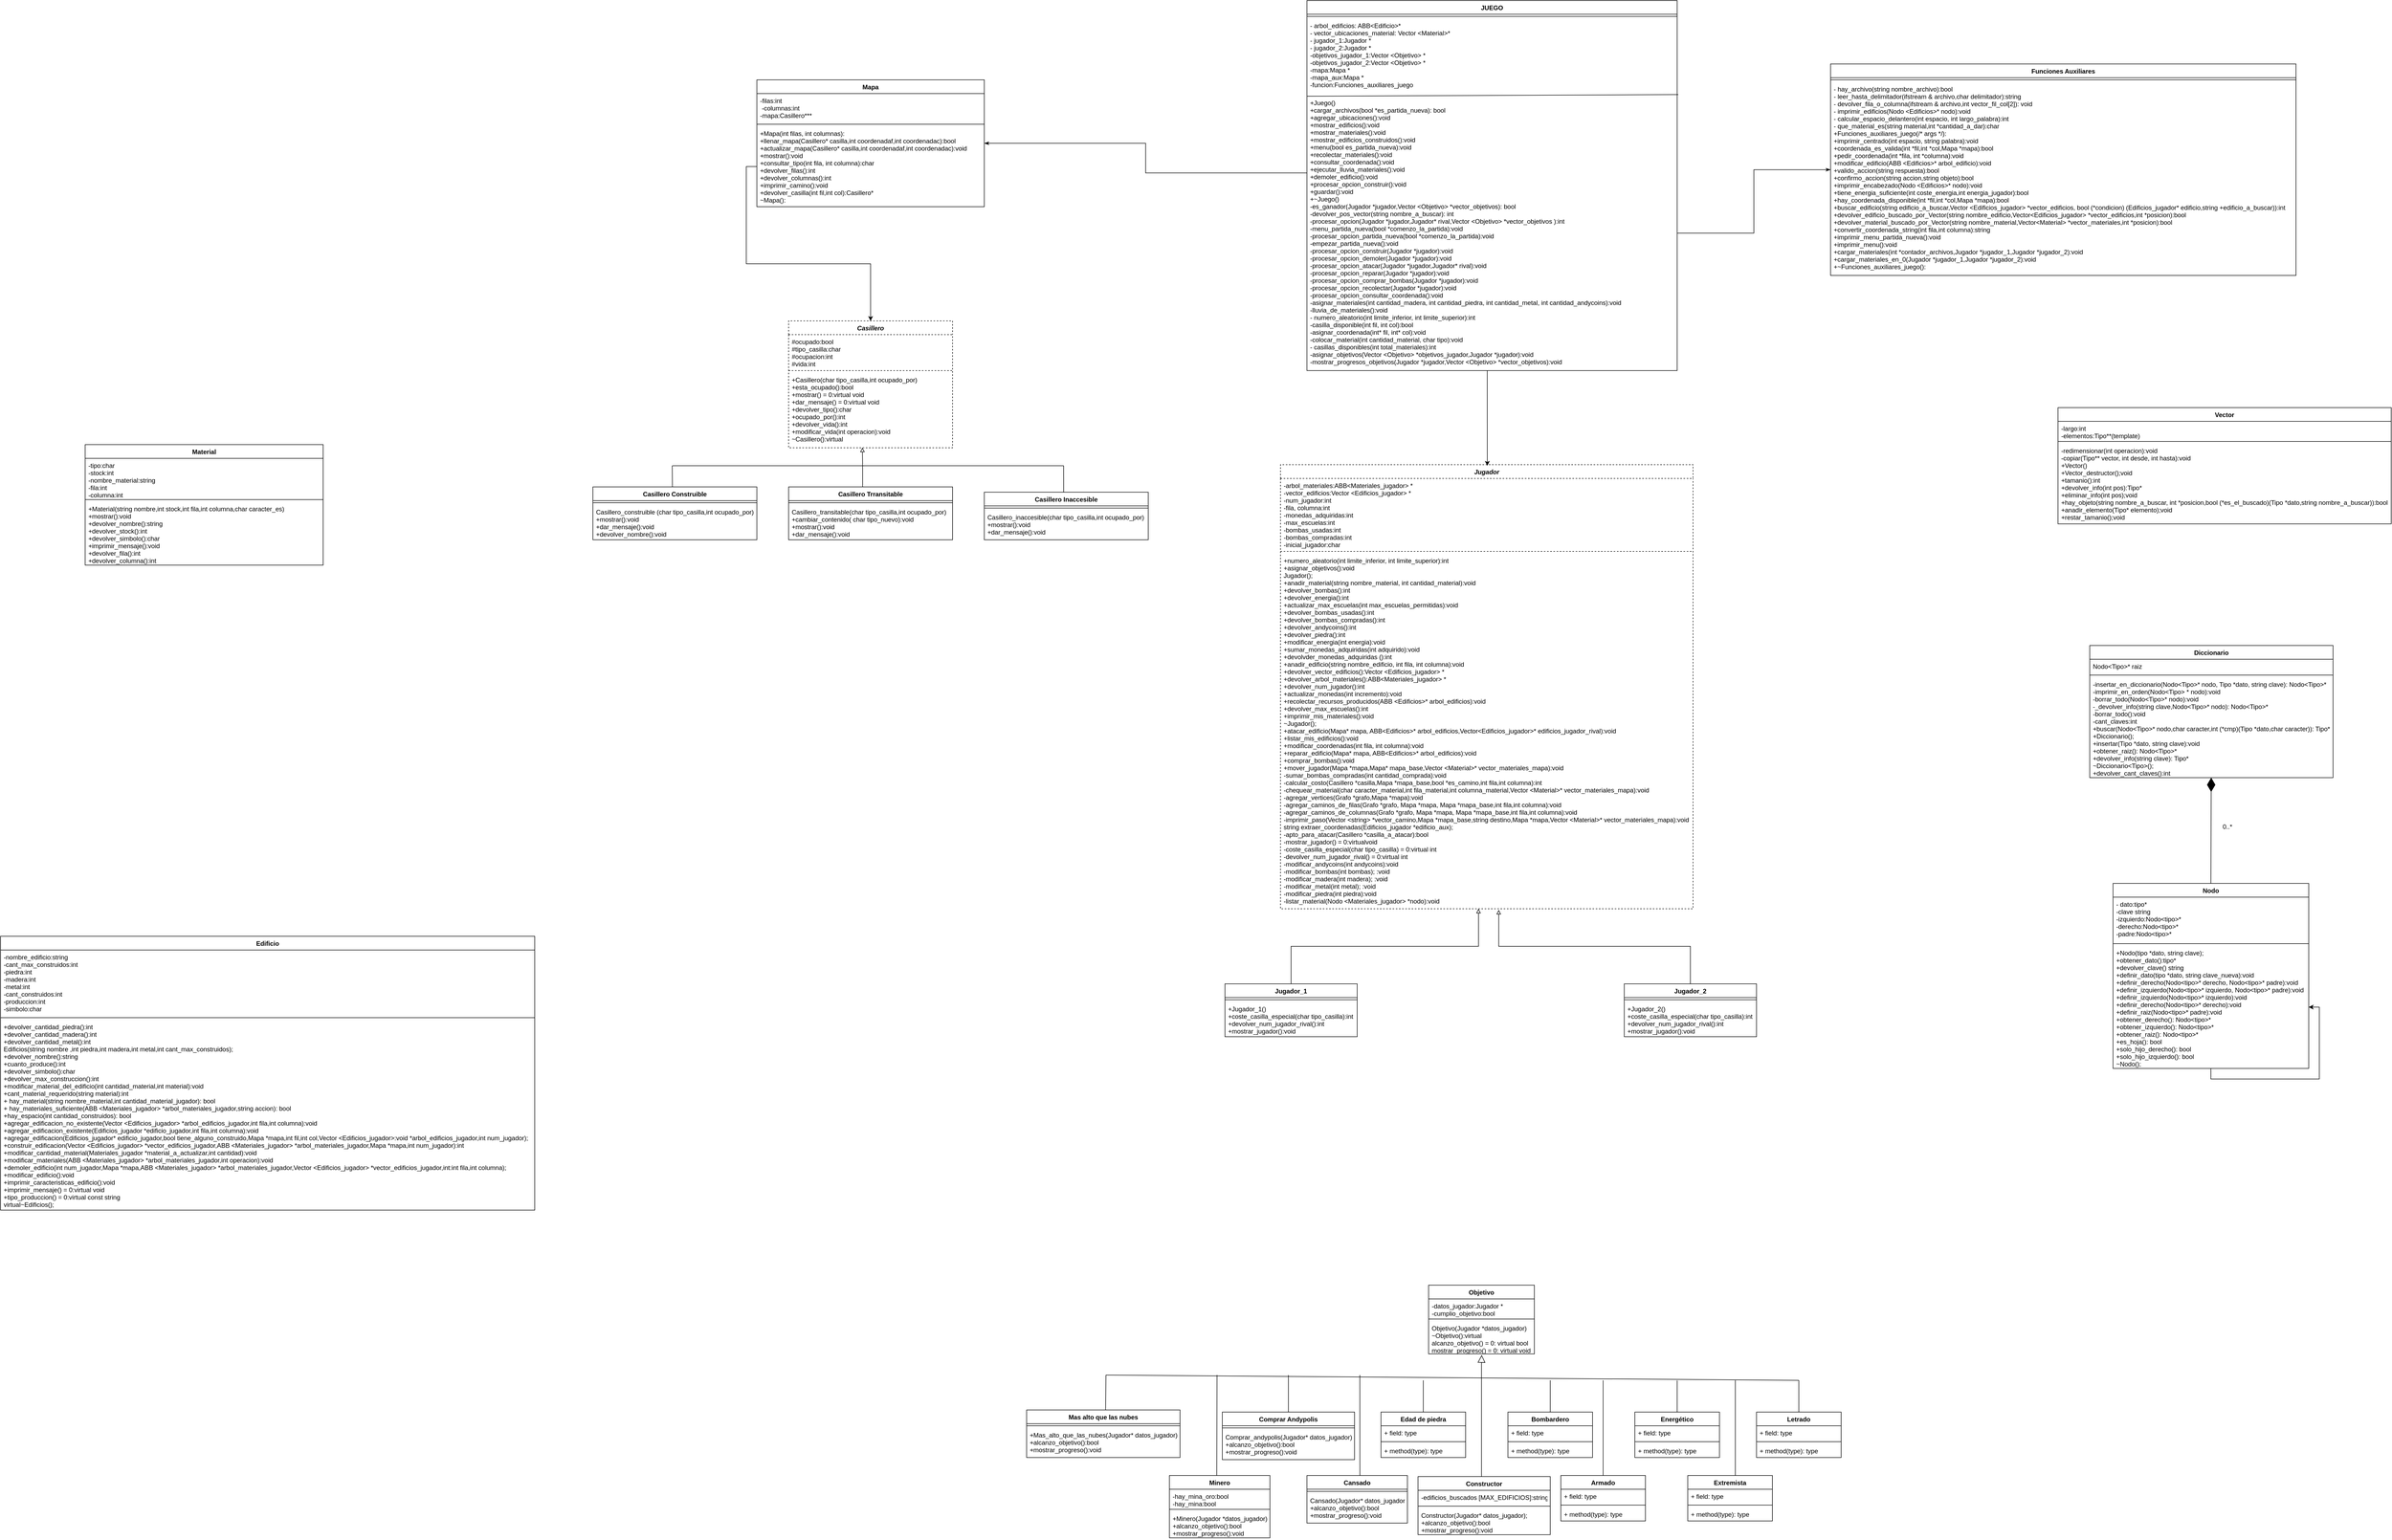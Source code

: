 <mxfile version="15.9.6" type="github">
  <diagram id="gNfOMcQ6Xfm5AFeHPi0f" name="Page-1">
    <mxGraphModel dx="4019" dy="2676" grid="1" gridSize="10" guides="1" tooltips="1" connect="1" arrows="1" fold="1" page="1" pageScale="1" pageWidth="1169" pageHeight="827" math="0" shadow="0">
      <root>
        <mxCell id="0" />
        <mxCell id="1" parent="0" />
        <mxCell id="B9S7GfdaR4YtxmO8wC_m-5" value="Jugador" style="swimlane;fontStyle=3;align=center;verticalAlign=top;childLayout=stackLayout;horizontal=1;startSize=26;horizontalStack=0;resizeParent=1;resizeParentMax=0;resizeLast=0;collapsible=1;marginBottom=0;rounded=0;dashed=1;" parent="1" vertex="1">
          <mxGeometry x="-990" y="-1502" width="780" height="840" as="geometry" />
        </mxCell>
        <mxCell id="B9S7GfdaR4YtxmO8wC_m-6" value="-arbol_materiales:ABB&lt;Materiales_jugador&gt; *&#xa;  -vector_edificios:Vector &lt;Edificios_jugador&gt; *&#xa;  -num_jugador:int &#xa;  -fila, columna:int &#xa;  -monedas_adquiridas:int &#xa;  -max_escuelas:int &#xa;  -bombas_usadas:int &#xa;  -bombas_compradas:int &#xa;  -inicial_jugador:char" style="text;strokeColor=none;fillColor=none;align=left;verticalAlign=top;spacingLeft=4;spacingRight=4;overflow=hidden;rotatable=0;points=[[0,0.5],[1,0.5]];portConstraint=eastwest;rounded=0;dashed=1;" parent="B9S7GfdaR4YtxmO8wC_m-5" vertex="1">
          <mxGeometry y="26" width="780" height="134" as="geometry" />
        </mxCell>
        <mxCell id="B9S7GfdaR4YtxmO8wC_m-7" value="" style="line;strokeWidth=1;fillColor=none;align=left;verticalAlign=middle;spacingTop=-1;spacingLeft=3;spacingRight=3;rotatable=0;labelPosition=right;points=[];portConstraint=eastwest;rounded=0;dashed=1;" parent="B9S7GfdaR4YtxmO8wC_m-5" vertex="1">
          <mxGeometry y="160" width="780" height="8" as="geometry" />
        </mxCell>
        <mxCell id="B9S7GfdaR4YtxmO8wC_m-8" value="+numero_aleatorio(int limite_inferior, int limite_superior):int&#xa;+asignar_objetivos():void&#xa;Jugador();&#xa;+anadir_material(string nombre_material, int cantidad_material):void&#xa;+devolver_bombas():int&#xa;+devolver_energia():int&#xa;+actualizar_max_escuelas(int max_escuelas_permitidas):void&#xa;+devolver_bombas_usadas():int&#xa;+devolver_bombas_compradas():int&#xa;+devolver_andycoins():int&#xa;+devolver_piedra():int&#xa;+modificar_energia(int energia):void&#xa;+sumar_monedas_adquiridas(int adquirido):void&#xa;+devolvder_monedas_adquiridas ():int&#xa;+anadir_edificio(string nombre_edificio, int fila, int columna):void&#xa;+devolver_vector_edificios():Vector &lt;Edificios_jugador&gt; *&#xa;+devolver_arbol_materiales():ABB&lt;Materiales_jugador&gt; *&#xa;+devolver_num_jugador():int&#xa;+actualizar_monedas(int incremento):void&#xa;+recolectar_recursos_producidos(ABB &lt;Edificios&gt;* arbol_edificios):void&#xa;+devolver_max_escuelas():int&#xa;+imprimir_mis_materiales():void&#xa;~Jugador();&#xa;+atacar_edificio(Mapa* mapa, ABB&lt;Edificios&gt;* arbol_edificios,Vector&lt;Edificios_jugador&gt;* edificios_jugador_rival):void&#xa;+listar_mis_edificios():void&#xa;+modificar_coordenadas(int fila, int columna):void&#xa;+reparar_edificio(Mapa* mapa, ABB&lt;Edificios&gt;* arbol_edificios):void&#xa;+comprar_bombas():void&#xa;+mover_jugador(Mapa *mapa,Mapa* mapa_base,Vector &lt;Material&gt;* vector_materiales_mapa):void&#xa;-sumar_bombas_compradas(int cantidad_comprada):void&#xa;-calcular_costo(Casillero *casilla,Mapa *mapa_base,bool *es_camino,int fila,int columna):int&#xa;-chequear_material(char caracter_material,int fila_material,int columna_material,Vector &lt;Material&gt;* vector_materiales_mapa):void&#xa;-agregar_vertices(Grafo *grafo,Mapa *mapa):void&#xa;-agregar_caminos_de_filas(Grafo *grafo, Mapa *mapa, Mapa *mapa_base,int fila,int columna):void&#xa;-agregar_caminos_de_columnas(Grafo *grafo, Mapa *mapa, Mapa *mapa_base,int fila,int columna):void&#xa;-imprimir_paso(Vector &lt;string&gt; *vector_camino,Mapa *mapa_base,string destino,Mapa *mapa,Vector &lt;Material&gt;* vector_materiales_mapa):void&#xa;string extraer_coordenadas(Edificios_jugador *edificio_aux);  &#xa;-apto_para_atacar(Casillero *casilla_a_atacar):bool  &#xa;-mostrar_jugador() = 0:virtualvoid &#xa;-coste_casilla_especial(char tipo_casilla) = 0:virtual int&#xa;-devolver_num_jugador_rival() = 0:virtual int&#xa;-modificar_andycoins(int andycoins):void&#xa;-modificar_bombas(int bombas); :void&#xa;-modificar_madera(int madera); :void&#xa;-modificar_metal(int metal); :void&#xa;-modificar_piedra(int piedra):void&#xa;-listar_material(Nodo &lt;Materiales_jugador&gt; *nodo):void&#xa;&#xa;" style="text;strokeColor=none;fillColor=none;align=left;verticalAlign=top;spacingLeft=4;spacingRight=4;overflow=hidden;rotatable=0;points=[[0,0.5],[1,0.5]];portConstraint=eastwest;rounded=0;dashed=1;" parent="B9S7GfdaR4YtxmO8wC_m-5" vertex="1">
          <mxGeometry y="168" width="780" height="672" as="geometry" />
        </mxCell>
        <mxCell id="B9S7GfdaR4YtxmO8wC_m-18" value="JUEGO" style="swimlane;fontStyle=1;align=center;verticalAlign=top;childLayout=stackLayout;horizontal=1;startSize=26;horizontalStack=0;resizeParent=1;resizeParentMax=0;resizeLast=0;collapsible=1;marginBottom=0;rounded=0;" parent="1" vertex="1">
          <mxGeometry x="-940" y="-2380" width="700" height="700" as="geometry" />
        </mxCell>
        <mxCell id="B9S7GfdaR4YtxmO8wC_m-20" value="" style="line;strokeWidth=1;fillColor=none;align=left;verticalAlign=middle;spacingTop=-1;spacingLeft=3;spacingRight=3;rotatable=0;labelPosition=right;points=[];portConstraint=eastwest;rounded=0;" parent="B9S7GfdaR4YtxmO8wC_m-18" vertex="1">
          <mxGeometry y="26" width="700" height="8" as="geometry" />
        </mxCell>
        <mxCell id="B9S7GfdaR4YtxmO8wC_m-19" value="- arbol_edificios: ABB&lt;Edificio&gt;* &#xa;- vector_ubicaciones_material: Vector &lt;Material&gt;*&#xa;- jugador_1:Jugador *&#xa;- jugador_2:Jugador *&#xa;-objetivos_jugador_1:Vector &lt;Objetivo&gt; *&#xa;    -objetivos_jugador_2:Vector &lt;Objetivo&gt; *&#xa;    -mapa:Mapa *&#xa;    -mapa_aux:Mapa *&#xa;-funcion:Funciones_auxiliares_juego &#xa;" style="text;strokeColor=none;fillColor=none;align=left;verticalAlign=top;spacingLeft=4;spacingRight=4;overflow=hidden;rotatable=0;points=[[0,0.5],[1,0.5]];portConstraint=eastwest;rounded=0;" parent="B9S7GfdaR4YtxmO8wC_m-18" vertex="1">
          <mxGeometry y="34" width="700" height="146" as="geometry" />
        </mxCell>
        <mxCell id="B9S7GfdaR4YtxmO8wC_m-21" value="+Juego()&#xa;+cargar_archivos(bool *es_partida_nueva): bool&#xa;+agregar_ubicaciones():void&#xa;+mostrar_edificios():void&#xa;+mostrar_materiales():void&#xa;+mostrar_edificios_construidos():void&#xa;+menu(bool es_partida_nueva):void&#xa;+recolectar_materiales():void&#xa;+consultar_coordenada():void&#xa;+ejecutar_lluvia_materiales():void&#xa;+demoler_edificio():void&#xa;+procesar_opcion_construir():void&#xa;+guardar():void&#xa;+~Juego()&#xa;-es_ganador(Jugador *jugador,Vector &lt;Objetivo&gt; *vector_objetivos): bool &#xa;-devolver_pos_vector(string nombre_a_buscar): int &#xa;-procesar_opcion(Jugador *jugador,Jugador* rival,Vector &lt;Objetivo&gt; *vector_objetivos ):int &#xa;-menu_partida_nueva(bool *comenzo_la_partida):void&#xa;-procesar_opcion_partida_nueva(bool *comenzo_la_partida):void&#xa;  -empezar_partida_nueva():void&#xa;  -procesar_opcion_construir(Jugador *jugador):void&#xa;  -procesar_opcion_demoler(Jugador *jugador):void&#xa;  -procesar_opcion_atacar(Jugador *jugador,Jugador* rival):void&#xa;  -procesar_opcion_reparar(Jugador *jugador):void&#xa;  -procesar_opcion_comprar_bombas(Jugador *jugador):void&#xa;  -procesar_opcion_recolectar(Jugador *jugador):void&#xa;  -procesar_opcion_consultar_coordenada():void&#xa;  -asignar_materiales(int cantidad_madera, int cantidad_piedra, int cantidad_metal, int cantidad_andycoins):void&#xa;  -lluvia_de_materiales():void&#xa;- numero_aleatorio(int limite_inferior, int limite_superior):int&#xa;-casilla_disponible(int fil, int col):bool&#xa;  -asignar_coordenada(int* fil, int* col):void&#xa;  -colocar_material(int cantidad_material, char tipo):void&#xa;- casillas_disponibles(int total_materiales):int&#xa;  -asignar_objetivos(Vector &lt;Objetivo&gt; *objetivos_jugador,Jugador *jugador):void&#xa;  -mostrar_progresos_objetivos(Jugador *jugador,Vector &lt;Objetivo&gt; *vector_objetivos):void" style="text;strokeColor=none;fillColor=none;align=left;verticalAlign=top;spacingLeft=4;spacingRight=4;overflow=hidden;rotatable=0;points=[[0,0.5],[1,0.5]];portConstraint=eastwest;rounded=0;" parent="B9S7GfdaR4YtxmO8wC_m-18" vertex="1">
          <mxGeometry y="180" width="700" height="520" as="geometry" />
        </mxCell>
        <mxCell id="E-rghlNcItKewctkxyXF-2" value="" style="endArrow=none;html=1;rounded=0;entryX=1.003;entryY=-0.004;entryDx=0;entryDy=0;entryPerimeter=0;" parent="B9S7GfdaR4YtxmO8wC_m-18" target="B9S7GfdaR4YtxmO8wC_m-21" edge="1">
          <mxGeometry width="50" height="50" relative="1" as="geometry">
            <mxPoint y="181" as="sourcePoint" />
            <mxPoint x="350" y="181" as="targetPoint" />
          </mxGeometry>
        </mxCell>
        <mxCell id="B9S7GfdaR4YtxmO8wC_m-24" style="edgeStyle=none;rounded=0;orthogonalLoop=1;jettySize=auto;html=1;endArrow=classic;endFill=1;exitX=0.487;exitY=1.001;exitDx=0;exitDy=0;exitPerimeter=0;" parent="1" source="B9S7GfdaR4YtxmO8wC_m-21" edge="1">
          <mxGeometry relative="1" as="geometry">
            <mxPoint x="-599" y="-1500" as="targetPoint" />
          </mxGeometry>
        </mxCell>
        <mxCell id="B9S7GfdaR4YtxmO8wC_m-25" value="Casillero" style="swimlane;fontStyle=3;align=center;verticalAlign=top;childLayout=stackLayout;horizontal=1;startSize=26;horizontalStack=0;resizeParent=1;resizeParentMax=0;resizeLast=0;collapsible=1;marginBottom=0;rounded=0;dashed=1;" parent="1" vertex="1">
          <mxGeometry x="-1920" y="-1774" width="310" height="240" as="geometry" />
        </mxCell>
        <mxCell id="B9S7GfdaR4YtxmO8wC_m-26" value="#ocupado:bool &#xa;    #tipo_casilla:char&#xa;    #ocupacion:int&#xa;    #vida:int" style="text;strokeColor=none;fillColor=none;align=left;verticalAlign=top;spacingLeft=4;spacingRight=4;overflow=hidden;rotatable=0;points=[[0,0.5],[1,0.5]];portConstraint=eastwest;rounded=0;" parent="B9S7GfdaR4YtxmO8wC_m-25" vertex="1">
          <mxGeometry y="26" width="310" height="64" as="geometry" />
        </mxCell>
        <mxCell id="B9S7GfdaR4YtxmO8wC_m-27" value="" style="line;strokeWidth=1;fillColor=none;align=left;verticalAlign=middle;spacingTop=-1;spacingLeft=3;spacingRight=3;rotatable=0;labelPosition=right;points=[];portConstraint=eastwest;rounded=0;dashed=1;" parent="B9S7GfdaR4YtxmO8wC_m-25" vertex="1">
          <mxGeometry y="90" width="310" height="8" as="geometry" />
        </mxCell>
        <mxCell id="B9S7GfdaR4YtxmO8wC_m-28" value="+Casillero(char tipo_casilla,int ocupado_por)&#xa;    +esta_ocupado():bool &#xa;    +mostrar() = 0:virtual void&#xa;    +dar_mensaje() = 0:virtual void&#xa;    +devolver_tipo():char&#xa;    +ocupado_por():int&#xa;    +devolver_vida():int&#xa;    +modificar_vida(int operacion):void&#xa;    ~Casillero():virtual " style="text;strokeColor=none;fillColor=none;align=left;verticalAlign=top;spacingLeft=4;spacingRight=4;overflow=hidden;rotatable=0;points=[[0,0.5],[1,0.5]];portConstraint=eastwest;rounded=0;" parent="B9S7GfdaR4YtxmO8wC_m-25" vertex="1">
          <mxGeometry y="98" width="310" height="142" as="geometry" />
        </mxCell>
        <mxCell id="B9S7GfdaR4YtxmO8wC_m-29" value="Funciones Auxiliares" style="swimlane;fontStyle=1;align=center;verticalAlign=top;childLayout=stackLayout;horizontal=1;startSize=26;horizontalStack=0;resizeParent=1;resizeParentMax=0;resizeLast=0;collapsible=1;marginBottom=0;rounded=0;" parent="1" vertex="1">
          <mxGeometry x="50" y="-2260" width="880" height="400" as="geometry" />
        </mxCell>
        <mxCell id="B9S7GfdaR4YtxmO8wC_m-31" value="" style="line;strokeWidth=1;fillColor=none;align=left;verticalAlign=middle;spacingTop=-1;spacingLeft=3;spacingRight=3;rotatable=0;labelPosition=right;points=[];portConstraint=eastwest;rounded=0;" parent="B9S7GfdaR4YtxmO8wC_m-29" vertex="1">
          <mxGeometry y="26" width="880" height="8" as="geometry" />
        </mxCell>
        <mxCell id="B9S7GfdaR4YtxmO8wC_m-32" value=" - hay_archivo(string nombre_archivo):bool&#xa;   - leer_hasta_delimitador(ifstream &amp; archivo,char delimitador):string &#xa;- devolver_fila_o_columna(ifstream &amp; archivo,int vector_fil_col[2]): void&#xa;   - imprimir_edificios(Nodo &lt;Edificios&gt;* nodo):void &#xa;   - calcular_espacio_delantero(int espacio, int  largo_palabra):int &#xa;   - que_material_es(string material,int *cantidad_a_dar):char&#xa;+Funciones_auxiliares_juego(/* args */):&#xa;    +imprimir_centrado(int espacio, string palabra):void &#xa;    +coordenada_es_valida(int *fil,int *col,Mapa *mapa):bool &#xa;    +pedir_coordenada(int *fila, int *columna):void &#xa;    +modificar_edificio(ABB &lt;Edificios&gt;* arbol_edificio):void &#xa;    +valido_accion(string respuesta):bool &#xa;    +confirmo_accion(string accion,string objeto):bool &#xa;    +imprimir_encabezado(Nodo &lt;Edificios&gt;* nodo):void &#xa;     +tiene_energia_suficiente(int coste_energia,int energia_jugador):bool &#xa;    +hay_coordenada_disponible(int *fil,int *col,Mapa *mapa):bool &#xa;    +buscar_edificio(string edificio_a_buscar,Vector &lt;Edificios_jugador&gt; *vector_edificios, bool (*condicion) (Edificios_jugador* edificio,string +edificio_a_buscar)):int &#xa;    +devolver_edificio_buscado_por_Vector(string nombre_edificio,Vector&lt;Edificios_jugador&gt; *vector_edificios,int *posicion):bool &#xa;    +devolver_material_buscado_por_Vector(string nombre_material,Vector&lt;Material&gt; *vector_materiales,int *posicion):bool &#xa;    +convertir_coordenada_string(int fila,int columna):string &#xa;    +imprimir_menu_partida_nueva():void &#xa;    +imprimir_menu():void &#xa;    +cargar_materiales(int *contador_archivos,Jugador *jugador_1,Jugador *jugador_2):void &#xa;    +cargar_materiales_en_0(Jugador *jugador_1,Jugador *jugador_2):void &#xa;    +~Funciones_auxiliares_juego():" style="text;strokeColor=none;fillColor=none;align=left;verticalAlign=top;spacingLeft=4;spacingRight=4;overflow=hidden;rotatable=0;points=[[0,0.5],[1,0.5]];portConstraint=eastwest;rounded=0;" parent="B9S7GfdaR4YtxmO8wC_m-29" vertex="1">
          <mxGeometry y="34" width="880" height="366" as="geometry" />
        </mxCell>
        <mxCell id="E-rghlNcItKewctkxyXF-5" style="edgeStyle=orthogonalEdgeStyle;rounded=0;orthogonalLoop=1;jettySize=auto;html=1;exitX=1;exitY=0.5;exitDx=0;exitDy=0;" parent="B9S7GfdaR4YtxmO8wC_m-29" source="B9S7GfdaR4YtxmO8wC_m-32" target="B9S7GfdaR4YtxmO8wC_m-32" edge="1">
          <mxGeometry relative="1" as="geometry" />
        </mxCell>
        <mxCell id="B9S7GfdaR4YtxmO8wC_m-37" value="Casillero Trransitable" style="swimlane;fontStyle=1;align=center;verticalAlign=top;childLayout=stackLayout;horizontal=1;startSize=26;horizontalStack=0;resizeParent=1;resizeParentMax=0;resizeLast=0;collapsible=1;marginBottom=0;rounded=0;" parent="1" vertex="1">
          <mxGeometry x="-1920" y="-1460" width="310" height="100" as="geometry" />
        </mxCell>
        <mxCell id="B9S7GfdaR4YtxmO8wC_m-39" value="" style="line;strokeWidth=1;fillColor=none;align=left;verticalAlign=middle;spacingTop=-1;spacingLeft=3;spacingRight=3;rotatable=0;labelPosition=right;points=[];portConstraint=eastwest;rounded=0;" parent="B9S7GfdaR4YtxmO8wC_m-37" vertex="1">
          <mxGeometry y="26" width="310" height="8" as="geometry" />
        </mxCell>
        <mxCell id="B9S7GfdaR4YtxmO8wC_m-40" value=" Casillero_transitable(char tipo_casilla,int ocupado_por)&#xa;    +cambiar_contenido( char tipo_nuevo):void&#xa;    +mostrar():void&#xa;    +dar_mensaje():void" style="text;strokeColor=none;fillColor=none;align=left;verticalAlign=top;spacingLeft=4;spacingRight=4;overflow=hidden;rotatable=0;points=[[0,0.5],[1,0.5]];portConstraint=eastwest;rounded=0;" parent="B9S7GfdaR4YtxmO8wC_m-37" vertex="1">
          <mxGeometry y="34" width="310" height="66" as="geometry" />
        </mxCell>
        <mxCell id="B9S7GfdaR4YtxmO8wC_m-41" value="Casillero Inaccesible" style="swimlane;fontStyle=1;align=center;verticalAlign=top;childLayout=stackLayout;horizontal=1;startSize=26;horizontalStack=0;resizeParent=1;resizeParentMax=0;resizeLast=0;collapsible=1;marginBottom=0;rounded=0;" parent="1" vertex="1">
          <mxGeometry x="-1550" y="-1450" width="310" height="90" as="geometry" />
        </mxCell>
        <mxCell id="B9S7GfdaR4YtxmO8wC_m-43" value="" style="line;strokeWidth=1;fillColor=none;align=left;verticalAlign=middle;spacingTop=-1;spacingLeft=3;spacingRight=3;rotatable=0;labelPosition=right;points=[];portConstraint=eastwest;rounded=0;" parent="B9S7GfdaR4YtxmO8wC_m-41" vertex="1">
          <mxGeometry y="26" width="310" height="8" as="geometry" />
        </mxCell>
        <mxCell id="B9S7GfdaR4YtxmO8wC_m-44" value=" Casillero_inaccesible(char tipo_casilla,int ocupado_por)&#xa;    +mostrar():void&#xa;    +dar_mensaje():void" style="text;strokeColor=none;fillColor=none;align=left;verticalAlign=top;spacingLeft=4;spacingRight=4;overflow=hidden;rotatable=0;points=[[0,0.5],[1,0.5]];portConstraint=eastwest;rounded=0;" parent="B9S7GfdaR4YtxmO8wC_m-41" vertex="1">
          <mxGeometry y="34" width="310" height="56" as="geometry" />
        </mxCell>
        <mxCell id="B9S7GfdaR4YtxmO8wC_m-53" value="Casillero Construible" style="swimlane;fontStyle=1;align=center;verticalAlign=top;childLayout=stackLayout;horizontal=1;startSize=26;horizontalStack=0;resizeParent=1;resizeParentMax=0;resizeLast=0;collapsible=1;marginBottom=0;rounded=0;" parent="1" vertex="1">
          <mxGeometry x="-2290" y="-1460" width="310" height="100" as="geometry" />
        </mxCell>
        <mxCell id="B9S7GfdaR4YtxmO8wC_m-55" value="" style="line;strokeWidth=1;fillColor=none;align=left;verticalAlign=middle;spacingTop=-1;spacingLeft=3;spacingRight=3;rotatable=0;labelPosition=right;points=[];portConstraint=eastwest;rounded=0;" parent="B9S7GfdaR4YtxmO8wC_m-53" vertex="1">
          <mxGeometry y="26" width="310" height="8" as="geometry" />
        </mxCell>
        <mxCell id="B9S7GfdaR4YtxmO8wC_m-56" value=" Casillero_construible (char tipo_casilla,int ocupado_por)&#xa;    +mostrar():void&#xa;    +dar_mensaje():void&#xa;    +devolver_nombre():void&#xa;&#xa;&#xa;&#xa;" style="text;strokeColor=none;fillColor=none;align=left;verticalAlign=top;spacingLeft=4;spacingRight=4;overflow=hidden;rotatable=0;points=[[0,0.5],[1,0.5]];portConstraint=eastwest;rounded=0;" parent="B9S7GfdaR4YtxmO8wC_m-53" vertex="1">
          <mxGeometry y="34" width="310" height="66" as="geometry" />
        </mxCell>
        <mxCell id="B9S7GfdaR4YtxmO8wC_m-62" value="Mapa" style="swimlane;fontStyle=1;align=center;verticalAlign=top;childLayout=stackLayout;horizontal=1;startSize=26;horizontalStack=0;resizeParent=1;resizeParentMax=0;resizeLast=0;collapsible=1;marginBottom=0;rounded=0;" parent="1" vertex="1">
          <mxGeometry x="-1980" y="-2230" width="430" height="240" as="geometry" />
        </mxCell>
        <mxCell id="B9S7GfdaR4YtxmO8wC_m-63" value="-filas:int &#xa; -columnas:int &#xa;-mapa:Casillero***&#xa;" style="text;strokeColor=none;fillColor=none;align=left;verticalAlign=top;spacingLeft=4;spacingRight=4;overflow=hidden;rotatable=0;points=[[0,0.5],[1,0.5]];portConstraint=eastwest;rounded=0;" parent="B9S7GfdaR4YtxmO8wC_m-62" vertex="1">
          <mxGeometry y="26" width="430" height="54" as="geometry" />
        </mxCell>
        <mxCell id="B9S7GfdaR4YtxmO8wC_m-64" value="" style="line;strokeWidth=1;fillColor=none;align=left;verticalAlign=middle;spacingTop=-1;spacingLeft=3;spacingRight=3;rotatable=0;labelPosition=right;points=[];portConstraint=eastwest;rounded=0;" parent="B9S7GfdaR4YtxmO8wC_m-62" vertex="1">
          <mxGeometry y="80" width="430" height="8" as="geometry" />
        </mxCell>
        <mxCell id="B9S7GfdaR4YtxmO8wC_m-65" value="+Mapa(int filas, int columnas):&#xa;+llenar_mapa(Casillero* casilla,int coordenadaf,int coordenadac):bool&#xa;+actualizar_mapa(Casillero* casilla,int coordenadaf,int coordenadac):void&#xa;+mostrar():void&#xa;+consultar_tipo(int fila, int columna):char &#xa;+devolver_filas():int &#xa;+devolver_columnas():int&#xa;+imprimir_camino():void&#xa;+devolver_casilla(int fil,int col):Casillero*&#xa;~Mapa():" style="text;strokeColor=none;fillColor=none;align=left;verticalAlign=top;spacingLeft=4;spacingRight=4;overflow=hidden;rotatable=0;points=[[0,0.5],[1,0.5]];portConstraint=eastwest;rounded=0;" parent="B9S7GfdaR4YtxmO8wC_m-62" vertex="1">
          <mxGeometry y="88" width="430" height="152" as="geometry" />
        </mxCell>
        <mxCell id="B9S7GfdaR4YtxmO8wC_m-71" style="edgeStyle=orthogonalEdgeStyle;rounded=0;orthogonalLoop=1;jettySize=auto;html=1;endArrow=classicThin;endFill=1;exitX=0;exitY=0.281;exitDx=0;exitDy=0;exitPerimeter=0;" parent="1" source="B9S7GfdaR4YtxmO8wC_m-21" target="B9S7GfdaR4YtxmO8wC_m-62" edge="1">
          <mxGeometry relative="1" as="geometry">
            <mxPoint x="-1200" y="-2060" as="sourcePoint" />
          </mxGeometry>
        </mxCell>
        <mxCell id="B9S7GfdaR4YtxmO8wC_m-94" style="edgeStyle=orthogonalEdgeStyle;rounded=0;orthogonalLoop=1;jettySize=auto;html=1;endArrow=classicThin;endFill=1;" parent="1" source="B9S7GfdaR4YtxmO8wC_m-21" target="B9S7GfdaR4YtxmO8wC_m-29" edge="1">
          <mxGeometry relative="1" as="geometry" />
        </mxCell>
        <mxCell id="B9S7GfdaR4YtxmO8wC_m-95" value="Objetivo" style="swimlane;fontStyle=1;align=center;verticalAlign=top;childLayout=stackLayout;horizontal=1;startSize=26;horizontalStack=0;resizeParent=1;resizeParentMax=0;resizeLast=0;collapsible=1;marginBottom=0;rounded=0;" parent="1" vertex="1">
          <mxGeometry x="-710" y="50" width="200" height="130" as="geometry" />
        </mxCell>
        <mxCell id="B9S7GfdaR4YtxmO8wC_m-96" value="-datos_jugador:Jugador *&#xa;-cumplio_objetivo:bool " style="text;strokeColor=none;fillColor=none;align=left;verticalAlign=top;spacingLeft=4;spacingRight=4;overflow=hidden;rotatable=0;points=[[0,0.5],[1,0.5]];portConstraint=eastwest;rounded=0;" parent="B9S7GfdaR4YtxmO8wC_m-95" vertex="1">
          <mxGeometry y="26" width="200" height="34" as="geometry" />
        </mxCell>
        <mxCell id="B9S7GfdaR4YtxmO8wC_m-97" value="" style="line;strokeWidth=1;fillColor=none;align=left;verticalAlign=middle;spacingTop=-1;spacingLeft=3;spacingRight=3;rotatable=0;labelPosition=right;points=[];portConstraint=eastwest;rounded=0;" parent="B9S7GfdaR4YtxmO8wC_m-95" vertex="1">
          <mxGeometry y="60" width="200" height="8" as="geometry" />
        </mxCell>
        <mxCell id="B9S7GfdaR4YtxmO8wC_m-98" value="Objetivo(Jugador *datos_jugador)&#xa;  ~Objetivo():virtual&#xa;  alcanzo_objetivo() = 0: virtual bool &#xa;  mostrar_progreso() = 0: virtual void" style="text;strokeColor=none;fillColor=none;align=left;verticalAlign=top;spacingLeft=4;spacingRight=4;overflow=hidden;rotatable=0;points=[[0,0.5],[1,0.5]];portConstraint=eastwest;rounded=0;" parent="B9S7GfdaR4YtxmO8wC_m-95" vertex="1">
          <mxGeometry y="68" width="200" height="62" as="geometry" />
        </mxCell>
        <mxCell id="B9S7GfdaR4YtxmO8wC_m-99" value="Mas alto que las nubes" style="swimlane;fontStyle=1;align=center;verticalAlign=top;childLayout=stackLayout;horizontal=1;startSize=26;horizontalStack=0;resizeParent=1;resizeParentMax=0;resizeLast=0;collapsible=1;marginBottom=0;rounded=0;" parent="1" vertex="1">
          <mxGeometry x="-1470" y="286" width="290" height="90" as="geometry" />
        </mxCell>
        <mxCell id="B9S7GfdaR4YtxmO8wC_m-101" value="" style="line;strokeWidth=1;fillColor=none;align=left;verticalAlign=middle;spacingTop=-1;spacingLeft=3;spacingRight=3;rotatable=0;labelPosition=right;points=[];portConstraint=eastwest;rounded=0;" parent="B9S7GfdaR4YtxmO8wC_m-99" vertex="1">
          <mxGeometry y="26" width="290" height="8" as="geometry" />
        </mxCell>
        <mxCell id="B9S7GfdaR4YtxmO8wC_m-102" value="+Mas_alto_que_las_nubes(Jugador* datos_jugador);&#xa;    +alcanzo_objetivo():bool&#xa;    +mostrar_progreso():void" style="text;strokeColor=none;fillColor=none;align=left;verticalAlign=top;spacingLeft=4;spacingRight=4;overflow=hidden;rotatable=0;points=[[0,0.5],[1,0.5]];portConstraint=eastwest;rounded=0;" parent="B9S7GfdaR4YtxmO8wC_m-99" vertex="1">
          <mxGeometry y="34" width="290" height="56" as="geometry" />
        </mxCell>
        <mxCell id="B9S7GfdaR4YtxmO8wC_m-103" value="Bombardero" style="swimlane;fontStyle=1;align=center;verticalAlign=top;childLayout=stackLayout;horizontal=1;startSize=26;horizontalStack=0;resizeParent=1;resizeParentMax=0;resizeLast=0;collapsible=1;marginBottom=0;rounded=0;" parent="1" vertex="1">
          <mxGeometry x="-560" y="290" width="160" height="86" as="geometry" />
        </mxCell>
        <mxCell id="B9S7GfdaR4YtxmO8wC_m-104" value="+ field: type" style="text;strokeColor=none;fillColor=none;align=left;verticalAlign=top;spacingLeft=4;spacingRight=4;overflow=hidden;rotatable=0;points=[[0,0.5],[1,0.5]];portConstraint=eastwest;rounded=0;" parent="B9S7GfdaR4YtxmO8wC_m-103" vertex="1">
          <mxGeometry y="26" width="160" height="26" as="geometry" />
        </mxCell>
        <mxCell id="B9S7GfdaR4YtxmO8wC_m-105" value="" style="line;strokeWidth=1;fillColor=none;align=left;verticalAlign=middle;spacingTop=-1;spacingLeft=3;spacingRight=3;rotatable=0;labelPosition=right;points=[];portConstraint=eastwest;rounded=0;" parent="B9S7GfdaR4YtxmO8wC_m-103" vertex="1">
          <mxGeometry y="52" width="160" height="8" as="geometry" />
        </mxCell>
        <mxCell id="B9S7GfdaR4YtxmO8wC_m-106" value="+ method(type): type" style="text;strokeColor=none;fillColor=none;align=left;verticalAlign=top;spacingLeft=4;spacingRight=4;overflow=hidden;rotatable=0;points=[[0,0.5],[1,0.5]];portConstraint=eastwest;rounded=0;" parent="B9S7GfdaR4YtxmO8wC_m-103" vertex="1">
          <mxGeometry y="60" width="160" height="26" as="geometry" />
        </mxCell>
        <mxCell id="B9S7GfdaR4YtxmO8wC_m-107" value="Edad de piedra" style="swimlane;fontStyle=1;align=center;verticalAlign=top;childLayout=stackLayout;horizontal=1;startSize=26;horizontalStack=0;resizeParent=1;resizeParentMax=0;resizeLast=0;collapsible=1;marginBottom=0;rounded=0;" parent="1" vertex="1">
          <mxGeometry x="-800" y="290" width="160" height="86" as="geometry" />
        </mxCell>
        <mxCell id="B9S7GfdaR4YtxmO8wC_m-108" value="+ field: type" style="text;strokeColor=none;fillColor=none;align=left;verticalAlign=top;spacingLeft=4;spacingRight=4;overflow=hidden;rotatable=0;points=[[0,0.5],[1,0.5]];portConstraint=eastwest;rounded=0;" parent="B9S7GfdaR4YtxmO8wC_m-107" vertex="1">
          <mxGeometry y="26" width="160" height="26" as="geometry" />
        </mxCell>
        <mxCell id="B9S7GfdaR4YtxmO8wC_m-109" value="" style="line;strokeWidth=1;fillColor=none;align=left;verticalAlign=middle;spacingTop=-1;spacingLeft=3;spacingRight=3;rotatable=0;labelPosition=right;points=[];portConstraint=eastwest;rounded=0;" parent="B9S7GfdaR4YtxmO8wC_m-107" vertex="1">
          <mxGeometry y="52" width="160" height="8" as="geometry" />
        </mxCell>
        <mxCell id="B9S7GfdaR4YtxmO8wC_m-110" value="+ method(type): type" style="text;strokeColor=none;fillColor=none;align=left;verticalAlign=top;spacingLeft=4;spacingRight=4;overflow=hidden;rotatable=0;points=[[0,0.5],[1,0.5]];portConstraint=eastwest;rounded=0;" parent="B9S7GfdaR4YtxmO8wC_m-107" vertex="1">
          <mxGeometry y="60" width="160" height="26" as="geometry" />
        </mxCell>
        <mxCell id="B9S7GfdaR4YtxmO8wC_m-111" value="Comprar Andypolis" style="swimlane;fontStyle=1;align=center;verticalAlign=top;childLayout=stackLayout;horizontal=1;startSize=26;horizontalStack=0;resizeParent=1;resizeParentMax=0;resizeLast=0;collapsible=1;marginBottom=0;rounded=0;" parent="1" vertex="1">
          <mxGeometry x="-1100" y="290" width="250" height="90" as="geometry" />
        </mxCell>
        <mxCell id="B9S7GfdaR4YtxmO8wC_m-113" value="" style="line;strokeWidth=1;fillColor=none;align=left;verticalAlign=middle;spacingTop=-1;spacingLeft=3;spacingRight=3;rotatable=0;labelPosition=right;points=[];portConstraint=eastwest;rounded=0;" parent="B9S7GfdaR4YtxmO8wC_m-111" vertex="1">
          <mxGeometry y="26" width="250" height="8" as="geometry" />
        </mxCell>
        <mxCell id="B9S7GfdaR4YtxmO8wC_m-114" value="  Comprar_andypolis(Jugador* datos_jugador);&#xa;    +alcanzo_objetivo():bool&#xa;    +mostrar_progreso():void" style="text;strokeColor=none;fillColor=none;align=left;verticalAlign=top;spacingLeft=4;spacingRight=4;overflow=hidden;rotatable=0;points=[[0,0.5],[1,0.5]];portConstraint=eastwest;rounded=0;" parent="B9S7GfdaR4YtxmO8wC_m-111" vertex="1">
          <mxGeometry y="34" width="250" height="56" as="geometry" />
        </mxCell>
        <mxCell id="B9S7GfdaR4YtxmO8wC_m-115" value="Energético" style="swimlane;fontStyle=1;align=center;verticalAlign=top;childLayout=stackLayout;horizontal=1;startSize=26;horizontalStack=0;resizeParent=1;resizeParentMax=0;resizeLast=0;collapsible=1;marginBottom=0;rounded=0;" parent="1" vertex="1">
          <mxGeometry x="-320" y="290" width="160" height="86" as="geometry" />
        </mxCell>
        <mxCell id="B9S7GfdaR4YtxmO8wC_m-116" value="+ field: type" style="text;strokeColor=none;fillColor=none;align=left;verticalAlign=top;spacingLeft=4;spacingRight=4;overflow=hidden;rotatable=0;points=[[0,0.5],[1,0.5]];portConstraint=eastwest;rounded=0;" parent="B9S7GfdaR4YtxmO8wC_m-115" vertex="1">
          <mxGeometry y="26" width="160" height="26" as="geometry" />
        </mxCell>
        <mxCell id="B9S7GfdaR4YtxmO8wC_m-117" value="" style="line;strokeWidth=1;fillColor=none;align=left;verticalAlign=middle;spacingTop=-1;spacingLeft=3;spacingRight=3;rotatable=0;labelPosition=right;points=[];portConstraint=eastwest;rounded=0;" parent="B9S7GfdaR4YtxmO8wC_m-115" vertex="1">
          <mxGeometry y="52" width="160" height="8" as="geometry" />
        </mxCell>
        <mxCell id="B9S7GfdaR4YtxmO8wC_m-118" value="+ method(type): type" style="text;strokeColor=none;fillColor=none;align=left;verticalAlign=top;spacingLeft=4;spacingRight=4;overflow=hidden;rotatable=0;points=[[0,0.5],[1,0.5]];portConstraint=eastwest;rounded=0;" parent="B9S7GfdaR4YtxmO8wC_m-115" vertex="1">
          <mxGeometry y="60" width="160" height="26" as="geometry" />
        </mxCell>
        <mxCell id="B9S7GfdaR4YtxmO8wC_m-120" value="Minero" style="swimlane;fontStyle=1;align=center;verticalAlign=top;childLayout=stackLayout;horizontal=1;startSize=26;horizontalStack=0;resizeParent=1;resizeParentMax=0;resizeLast=0;collapsible=1;marginBottom=0;rounded=0;" parent="1" vertex="1">
          <mxGeometry x="-1200" y="410" width="190" height="118" as="geometry" />
        </mxCell>
        <mxCell id="B9S7GfdaR4YtxmO8wC_m-121" value="-hay_mina_oro:bool&#xa;    -hay_mina:bool" style="text;strokeColor=none;fillColor=none;align=left;verticalAlign=top;spacingLeft=4;spacingRight=4;overflow=hidden;rotatable=0;points=[[0,0.5],[1,0.5]];portConstraint=eastwest;rounded=0;" parent="B9S7GfdaR4YtxmO8wC_m-120" vertex="1">
          <mxGeometry y="26" width="190" height="34" as="geometry" />
        </mxCell>
        <mxCell id="B9S7GfdaR4YtxmO8wC_m-122" value="" style="line;strokeWidth=1;fillColor=none;align=left;verticalAlign=middle;spacingTop=-1;spacingLeft=3;spacingRight=3;rotatable=0;labelPosition=right;points=[];portConstraint=eastwest;rounded=0;" parent="B9S7GfdaR4YtxmO8wC_m-120" vertex="1">
          <mxGeometry y="60" width="190" height="8" as="geometry" />
        </mxCell>
        <mxCell id="B9S7GfdaR4YtxmO8wC_m-123" value="+Minero(Jugador *datos_jugador);&#xa;    +alcanzo_objetivo():bool&#xa;    +mostrar_progreso():void" style="text;strokeColor=none;fillColor=none;align=left;verticalAlign=top;spacingLeft=4;spacingRight=4;overflow=hidden;rotatable=0;points=[[0,0.5],[1,0.5]];portConstraint=eastwest;rounded=0;" parent="B9S7GfdaR4YtxmO8wC_m-120" vertex="1">
          <mxGeometry y="68" width="190" height="50" as="geometry" />
        </mxCell>
        <mxCell id="B9S7GfdaR4YtxmO8wC_m-124" value="Armado" style="swimlane;fontStyle=1;align=center;verticalAlign=top;childLayout=stackLayout;horizontal=1;startSize=26;horizontalStack=0;resizeParent=1;resizeParentMax=0;resizeLast=0;collapsible=1;marginBottom=0;rounded=0;" parent="1" vertex="1">
          <mxGeometry x="-460" y="410" width="160" height="86" as="geometry" />
        </mxCell>
        <mxCell id="B9S7GfdaR4YtxmO8wC_m-125" value="+ field: type" style="text;strokeColor=none;fillColor=none;align=left;verticalAlign=top;spacingLeft=4;spacingRight=4;overflow=hidden;rotatable=0;points=[[0,0.5],[1,0.5]];portConstraint=eastwest;rounded=0;" parent="B9S7GfdaR4YtxmO8wC_m-124" vertex="1">
          <mxGeometry y="26" width="160" height="26" as="geometry" />
        </mxCell>
        <mxCell id="B9S7GfdaR4YtxmO8wC_m-126" value="" style="line;strokeWidth=1;fillColor=none;align=left;verticalAlign=middle;spacingTop=-1;spacingLeft=3;spacingRight=3;rotatable=0;labelPosition=right;points=[];portConstraint=eastwest;rounded=0;" parent="B9S7GfdaR4YtxmO8wC_m-124" vertex="1">
          <mxGeometry y="52" width="160" height="8" as="geometry" />
        </mxCell>
        <mxCell id="B9S7GfdaR4YtxmO8wC_m-127" value="+ method(type): type" style="text;strokeColor=none;fillColor=none;align=left;verticalAlign=top;spacingLeft=4;spacingRight=4;overflow=hidden;rotatable=0;points=[[0,0.5],[1,0.5]];portConstraint=eastwest;rounded=0;" parent="B9S7GfdaR4YtxmO8wC_m-124" vertex="1">
          <mxGeometry y="60" width="160" height="26" as="geometry" />
        </mxCell>
        <mxCell id="B9S7GfdaR4YtxmO8wC_m-128" value="Constructor" style="swimlane;fontStyle=1;align=center;verticalAlign=top;childLayout=stackLayout;horizontal=1;startSize=26;horizontalStack=0;resizeParent=1;resizeParentMax=0;resizeLast=0;collapsible=1;marginBottom=0;rounded=0;" parent="1" vertex="1">
          <mxGeometry x="-730" y="412" width="250" height="110" as="geometry" />
        </mxCell>
        <mxCell id="B9S7GfdaR4YtxmO8wC_m-129" value="-edificios_buscados [MAX_EDIFICIOS]:string " style="text;strokeColor=none;fillColor=none;align=left;verticalAlign=top;spacingLeft=4;spacingRight=4;overflow=hidden;rotatable=0;points=[[0,0.5],[1,0.5]];portConstraint=eastwest;rounded=0;" parent="B9S7GfdaR4YtxmO8wC_m-128" vertex="1">
          <mxGeometry y="26" width="250" height="26" as="geometry" />
        </mxCell>
        <mxCell id="B9S7GfdaR4YtxmO8wC_m-130" value="" style="line;strokeWidth=1;fillColor=none;align=left;verticalAlign=middle;spacingTop=-1;spacingLeft=3;spacingRight=3;rotatable=0;labelPosition=right;points=[];portConstraint=eastwest;rounded=0;" parent="B9S7GfdaR4YtxmO8wC_m-128" vertex="1">
          <mxGeometry y="52" width="250" height="8" as="geometry" />
        </mxCell>
        <mxCell id="B9S7GfdaR4YtxmO8wC_m-131" value="  Constructor(Jugador* datos_jugador);&#xa;    +alcanzo_objetivo():bool&#xa;    +mostrar_progreso():void" style="text;strokeColor=none;fillColor=none;align=left;verticalAlign=top;spacingLeft=4;spacingRight=4;overflow=hidden;rotatable=0;points=[[0,0.5],[1,0.5]];portConstraint=eastwest;rounded=0;" parent="B9S7GfdaR4YtxmO8wC_m-128" vertex="1">
          <mxGeometry y="60" width="250" height="50" as="geometry" />
        </mxCell>
        <mxCell id="B9S7GfdaR4YtxmO8wC_m-132" value="Cansado" style="swimlane;fontStyle=1;align=center;verticalAlign=top;childLayout=stackLayout;horizontal=1;startSize=26;horizontalStack=0;resizeParent=1;resizeParentMax=0;resizeLast=0;collapsible=1;marginBottom=0;rounded=0;" parent="1" vertex="1">
          <mxGeometry x="-940" y="410" width="190" height="90" as="geometry" />
        </mxCell>
        <mxCell id="B9S7GfdaR4YtxmO8wC_m-134" value="" style="line;strokeWidth=1;fillColor=none;align=left;verticalAlign=middle;spacingTop=-1;spacingLeft=3;spacingRight=3;rotatable=0;labelPosition=right;points=[];portConstraint=eastwest;rounded=0;" parent="B9S7GfdaR4YtxmO8wC_m-132" vertex="1">
          <mxGeometry y="26" width="190" height="8" as="geometry" />
        </mxCell>
        <mxCell id="B9S7GfdaR4YtxmO8wC_m-135" value="  Cansado(Jugador* datos_jugador);&#xa;    +alcanzo_objetivo():bool&#xa;    +mostrar_progreso():void" style="text;strokeColor=none;fillColor=none;align=left;verticalAlign=top;spacingLeft=4;spacingRight=4;overflow=hidden;rotatable=0;points=[[0,0.5],[1,0.5]];portConstraint=eastwest;rounded=0;" parent="B9S7GfdaR4YtxmO8wC_m-132" vertex="1">
          <mxGeometry y="34" width="190" height="56" as="geometry" />
        </mxCell>
        <mxCell id="B9S7GfdaR4YtxmO8wC_m-136" value="Extremista" style="swimlane;fontStyle=1;align=center;verticalAlign=top;childLayout=stackLayout;horizontal=1;startSize=26;horizontalStack=0;resizeParent=1;resizeParentMax=0;resizeLast=0;collapsible=1;marginBottom=0;rounded=0;" parent="1" vertex="1">
          <mxGeometry x="-220" y="410" width="160" height="86" as="geometry" />
        </mxCell>
        <mxCell id="B9S7GfdaR4YtxmO8wC_m-137" value="+ field: type" style="text;strokeColor=none;fillColor=none;align=left;verticalAlign=top;spacingLeft=4;spacingRight=4;overflow=hidden;rotatable=0;points=[[0,0.5],[1,0.5]];portConstraint=eastwest;rounded=0;" parent="B9S7GfdaR4YtxmO8wC_m-136" vertex="1">
          <mxGeometry y="26" width="160" height="26" as="geometry" />
        </mxCell>
        <mxCell id="B9S7GfdaR4YtxmO8wC_m-138" value="" style="line;strokeWidth=1;fillColor=none;align=left;verticalAlign=middle;spacingTop=-1;spacingLeft=3;spacingRight=3;rotatable=0;labelPosition=right;points=[];portConstraint=eastwest;rounded=0;" parent="B9S7GfdaR4YtxmO8wC_m-136" vertex="1">
          <mxGeometry y="52" width="160" height="8" as="geometry" />
        </mxCell>
        <mxCell id="B9S7GfdaR4YtxmO8wC_m-139" value="+ method(type): type" style="text;strokeColor=none;fillColor=none;align=left;verticalAlign=top;spacingLeft=4;spacingRight=4;overflow=hidden;rotatable=0;points=[[0,0.5],[1,0.5]];portConstraint=eastwest;rounded=0;" parent="B9S7GfdaR4YtxmO8wC_m-136" vertex="1">
          <mxGeometry y="60" width="160" height="26" as="geometry" />
        </mxCell>
        <mxCell id="B9S7GfdaR4YtxmO8wC_m-141" value="Letrado" style="swimlane;fontStyle=1;align=center;verticalAlign=top;childLayout=stackLayout;horizontal=1;startSize=26;horizontalStack=0;resizeParent=1;resizeParentMax=0;resizeLast=0;collapsible=1;marginBottom=0;rounded=0;" parent="1" vertex="1">
          <mxGeometry x="-90" y="290" width="160" height="86" as="geometry" />
        </mxCell>
        <mxCell id="B9S7GfdaR4YtxmO8wC_m-142" value="+ field: type" style="text;strokeColor=none;fillColor=none;align=left;verticalAlign=top;spacingLeft=4;spacingRight=4;overflow=hidden;rotatable=0;points=[[0,0.5],[1,0.5]];portConstraint=eastwest;rounded=0;" parent="B9S7GfdaR4YtxmO8wC_m-141" vertex="1">
          <mxGeometry y="26" width="160" height="26" as="geometry" />
        </mxCell>
        <mxCell id="B9S7GfdaR4YtxmO8wC_m-143" value="" style="line;strokeWidth=1;fillColor=none;align=left;verticalAlign=middle;spacingTop=-1;spacingLeft=3;spacingRight=3;rotatable=0;labelPosition=right;points=[];portConstraint=eastwest;rounded=0;" parent="B9S7GfdaR4YtxmO8wC_m-141" vertex="1">
          <mxGeometry y="52" width="160" height="8" as="geometry" />
        </mxCell>
        <mxCell id="B9S7GfdaR4YtxmO8wC_m-144" value="+ method(type): type" style="text;strokeColor=none;fillColor=none;align=left;verticalAlign=top;spacingLeft=4;spacingRight=4;overflow=hidden;rotatable=0;points=[[0,0.5],[1,0.5]];portConstraint=eastwest;rounded=0;" parent="B9S7GfdaR4YtxmO8wC_m-141" vertex="1">
          <mxGeometry y="60" width="160" height="26" as="geometry" />
        </mxCell>
        <mxCell id="B9S7GfdaR4YtxmO8wC_m-156" value="" style="endArrow=none;html=1;rounded=0;curved=1;" parent="1" edge="1">
          <mxGeometry width="50" height="50" relative="1" as="geometry">
            <mxPoint x="-1320" y="220" as="sourcePoint" />
            <mxPoint x="-10" y="230" as="targetPoint" />
          </mxGeometry>
        </mxCell>
        <mxCell id="B9S7GfdaR4YtxmO8wC_m-157" value="" style="endArrow=none;html=1;rounded=0;curved=1;" parent="1" source="B9S7GfdaR4YtxmO8wC_m-107" edge="1">
          <mxGeometry width="50" height="50" relative="1" as="geometry">
            <mxPoint x="-790" y="240" as="sourcePoint" />
            <mxPoint x="-720" y="230" as="targetPoint" />
          </mxGeometry>
        </mxCell>
        <mxCell id="B9S7GfdaR4YtxmO8wC_m-159" value="" style="endArrow=none;html=1;rounded=0;curved=1;exitX=0.515;exitY=-0.002;exitDx=0;exitDy=0;exitPerimeter=0;" parent="1" source="B9S7GfdaR4YtxmO8wC_m-99" edge="1">
          <mxGeometry width="50" height="50" relative="1" as="geometry">
            <mxPoint x="-1010" y="400" as="sourcePoint" />
            <mxPoint x="-1320" y="220" as="targetPoint" />
          </mxGeometry>
        </mxCell>
        <mxCell id="B9S7GfdaR4YtxmO8wC_m-160" value="" style="endArrow=none;html=1;rounded=0;curved=1;" parent="1" edge="1">
          <mxGeometry width="50" height="50" relative="1" as="geometry">
            <mxPoint x="-130" y="410" as="sourcePoint" />
            <mxPoint x="-130" y="230" as="targetPoint" />
          </mxGeometry>
        </mxCell>
        <mxCell id="B9S7GfdaR4YtxmO8wC_m-161" value="" style="endArrow=none;html=1;rounded=0;exitX=0.471;exitY=-0.003;exitDx=0;exitDy=0;exitPerimeter=0;edgeStyle=orthogonalEdgeStyle;" parent="1" source="B9S7GfdaR4YtxmO8wC_m-120" edge="1">
          <mxGeometry width="50" height="50" relative="1" as="geometry">
            <mxPoint x="-970" y="400" as="sourcePoint" />
            <mxPoint x="-1110" y="220" as="targetPoint" />
            <Array as="points">
              <mxPoint x="-1110" y="408" />
              <mxPoint x="-1110" y="408" />
            </Array>
          </mxGeometry>
        </mxCell>
        <mxCell id="B9S7GfdaR4YtxmO8wC_m-162" value="" style="endArrow=none;html=1;rounded=0;exitX=0.5;exitY=0;exitDx=0;exitDy=0;edgeStyle=orthogonalEdgeStyle;" parent="1" source="B9S7GfdaR4YtxmO8wC_m-111" edge="1">
          <mxGeometry width="50" height="50" relative="1" as="geometry">
            <mxPoint x="-810" y="400" as="sourcePoint" />
            <mxPoint x="-975" y="220" as="targetPoint" />
            <Array as="points">
              <mxPoint x="-975" y="220" />
            </Array>
          </mxGeometry>
        </mxCell>
        <mxCell id="B9S7GfdaR4YtxmO8wC_m-166" value="" style="endArrow=none;html=1;rounded=0;curved=1;entryX=0.5;entryY=0;entryDx=0;entryDy=0;" parent="1" target="B9S7GfdaR4YtxmO8wC_m-124" edge="1">
          <mxGeometry width="50" height="50" relative="1" as="geometry">
            <mxPoint x="-380" y="230" as="sourcePoint" />
            <mxPoint x="-500" y="-70" as="targetPoint" />
          </mxGeometry>
        </mxCell>
        <mxCell id="B9S7GfdaR4YtxmO8wC_m-167" value="" style="endArrow=none;html=1;rounded=0;curved=1;entryX=0.5;entryY=0;entryDx=0;entryDy=0;" parent="1" target="B9S7GfdaR4YtxmO8wC_m-103" edge="1">
          <mxGeometry width="50" height="50" relative="1" as="geometry">
            <mxPoint x="-480" y="230" as="sourcePoint" />
            <mxPoint x="-500" y="-70" as="targetPoint" />
          </mxGeometry>
        </mxCell>
        <mxCell id="B9S7GfdaR4YtxmO8wC_m-168" value="" style="endArrow=none;html=1;rounded=0;curved=1;exitX=0.527;exitY=-0.004;exitDx=0;exitDy=0;exitPerimeter=0;" parent="1" source="B9S7GfdaR4YtxmO8wC_m-132" edge="1">
          <mxGeometry width="50" height="50" relative="1" as="geometry">
            <mxPoint x="-680" y="490" as="sourcePoint" />
            <mxPoint x="-840" y="220" as="targetPoint" />
          </mxGeometry>
        </mxCell>
        <mxCell id="B9S7GfdaR4YtxmO8wC_m-169" value="" style="endArrow=none;html=1;rounded=0;exitX=0.5;exitY=0;exitDx=0;exitDy=0;edgeStyle=orthogonalEdgeStyle;" parent="1" source="B9S7GfdaR4YtxmO8wC_m-128" edge="1">
          <mxGeometry width="50" height="50" relative="1" as="geometry">
            <mxPoint x="-440" y="490" as="sourcePoint" />
            <mxPoint x="-610" y="200" as="targetPoint" />
            <Array as="points">
              <mxPoint x="-610" y="412" />
            </Array>
          </mxGeometry>
        </mxCell>
        <mxCell id="B9S7GfdaR4YtxmO8wC_m-170" value="" style="endArrow=none;html=1;rounded=0;curved=1;entryX=0.5;entryY=0;entryDx=0;entryDy=0;" parent="1" target="B9S7GfdaR4YtxmO8wC_m-115" edge="1">
          <mxGeometry width="50" height="50" relative="1" as="geometry">
            <mxPoint x="-240" y="230" as="sourcePoint" />
            <mxPoint x="-390" y="230" as="targetPoint" />
          </mxGeometry>
        </mxCell>
        <mxCell id="B9S7GfdaR4YtxmO8wC_m-172" value="" style="endArrow=none;html=1;rounded=0;curved=1;entryX=0.5;entryY=0;entryDx=0;entryDy=0;" parent="1" target="B9S7GfdaR4YtxmO8wC_m-141" edge="1">
          <mxGeometry width="50" height="50" relative="1" as="geometry">
            <mxPoint x="-10" y="230" as="sourcePoint" />
            <mxPoint x="-390" y="230" as="targetPoint" />
          </mxGeometry>
        </mxCell>
        <mxCell id="5QosaufAFJHbeHt7IuYo-8" style="edgeStyle=orthogonalEdgeStyle;orthogonalLoop=1;jettySize=auto;html=1;rounded=0;" parent="1" source="B9S7GfdaR4YtxmO8wC_m-65" target="B9S7GfdaR4YtxmO8wC_m-25" edge="1">
          <mxGeometry relative="1" as="geometry">
            <mxPoint x="-1780" y="-1790" as="targetPoint" />
          </mxGeometry>
        </mxCell>
        <mxCell id="5QosaufAFJHbeHt7IuYo-15" value="" style="endArrow=none;html=1;rounded=0;" parent="1" edge="1">
          <mxGeometry width="50" height="50" relative="1" as="geometry">
            <mxPoint x="-2140" y="-1500" as="sourcePoint" />
            <mxPoint x="-1400" y="-1500" as="targetPoint" />
            <Array as="points">
              <mxPoint x="-1760" y="-1500" />
            </Array>
          </mxGeometry>
        </mxCell>
        <mxCell id="5QosaufAFJHbeHt7IuYo-16" value="" style="endArrow=none;html=1;rounded=0;entryX=0.485;entryY=-0.003;entryDx=0;entryDy=0;entryPerimeter=0;" parent="1" target="B9S7GfdaR4YtxmO8wC_m-53" edge="1">
          <mxGeometry width="50" height="50" relative="1" as="geometry">
            <mxPoint x="-2140" y="-1500" as="sourcePoint" />
            <mxPoint x="-1820" y="-1550" as="targetPoint" />
          </mxGeometry>
        </mxCell>
        <mxCell id="5QosaufAFJHbeHt7IuYo-17" value="" style="endArrow=none;html=1;rounded=0;" parent="1" edge="1">
          <mxGeometry width="50" height="50" relative="1" as="geometry">
            <mxPoint x="-1780" y="-1460" as="sourcePoint" />
            <mxPoint x="-1780" y="-1500" as="targetPoint" />
          </mxGeometry>
        </mxCell>
        <mxCell id="5QosaufAFJHbeHt7IuYo-18" value="" style="endArrow=none;html=1;rounded=0;exitX=0.484;exitY=-0.003;exitDx=0;exitDy=0;exitPerimeter=0;" parent="1" source="B9S7GfdaR4YtxmO8wC_m-41" edge="1">
          <mxGeometry width="50" height="50" relative="1" as="geometry">
            <mxPoint x="-1520" y="-1460" as="sourcePoint" />
            <mxPoint x="-1400" y="-1500" as="targetPoint" />
          </mxGeometry>
        </mxCell>
        <mxCell id="5QosaufAFJHbeHt7IuYo-19" value="" style="endArrow=block;html=1;rounded=0;endFill=0;entryX=0.45;entryY=0.998;entryDx=0;entryDy=0;entryPerimeter=0;" parent="1" target="B9S7GfdaR4YtxmO8wC_m-28" edge="1">
          <mxGeometry width="50" height="50" relative="1" as="geometry">
            <mxPoint x="-1780" y="-1500" as="sourcePoint" />
            <mxPoint x="-1780" y="-1530" as="targetPoint" />
          </mxGeometry>
        </mxCell>
        <mxCell id="XbEgYG8BNr4pHZJZ6MSk-1" value="Vector" style="swimlane;fontStyle=1;align=center;verticalAlign=top;childLayout=stackLayout;horizontal=1;startSize=26;horizontalStack=0;resizeParent=1;resizeParentMax=0;resizeLast=0;collapsible=1;marginBottom=0;" vertex="1" parent="1">
          <mxGeometry x="480" y="-1610" width="630" height="220" as="geometry" />
        </mxCell>
        <mxCell id="XbEgYG8BNr4pHZJZ6MSk-2" value="-largo:int &#xa;-elementos:Tipo**(template) " style="text;strokeColor=none;fillColor=none;align=left;verticalAlign=top;spacingLeft=4;spacingRight=4;overflow=hidden;rotatable=0;points=[[0,0.5],[1,0.5]];portConstraint=eastwest;" vertex="1" parent="XbEgYG8BNr4pHZJZ6MSk-1">
          <mxGeometry y="26" width="630" height="34" as="geometry" />
        </mxCell>
        <mxCell id="XbEgYG8BNr4pHZJZ6MSk-3" value="" style="line;strokeWidth=1;fillColor=none;align=left;verticalAlign=middle;spacingTop=-1;spacingLeft=3;spacingRight=3;rotatable=0;labelPosition=right;points=[];portConstraint=eastwest;" vertex="1" parent="XbEgYG8BNr4pHZJZ6MSk-1">
          <mxGeometry y="60" width="630" height="8" as="geometry" />
        </mxCell>
        <mxCell id="XbEgYG8BNr4pHZJZ6MSk-4" value=" -redimensionar(int operacion):void&#xa;    -copiar(Tipo** vector, int desde, int hasta):void&#xa; +Vector()&#xa;+Vector_destructor();void&#xa;    +tamanio():int&#xa;    +devolver_info(int pos):Tipo*&#xa;    +eliminar_info(int pos);void&#xa;    +hay_objeto(string nombre_a_buscar, int *posicion,bool (*es_el_buscado)(Tipo *dato,string nombre_a_buscar)):bool&#xa;    +anadir_elemento(Tipo* elemento);void&#xa;    +restar_tamanio();void" style="text;strokeColor=none;fillColor=none;align=left;verticalAlign=top;spacingLeft=4;spacingRight=4;overflow=hidden;rotatable=0;points=[[0,0.5],[1,0.5]];portConstraint=eastwest;" vertex="1" parent="XbEgYG8BNr4pHZJZ6MSk-1">
          <mxGeometry y="68" width="630" height="152" as="geometry" />
        </mxCell>
        <mxCell id="XbEgYG8BNr4pHZJZ6MSk-5" value="Diccionario" style="swimlane;fontStyle=1;align=center;verticalAlign=top;childLayout=stackLayout;horizontal=1;startSize=26;horizontalStack=0;resizeParent=1;resizeParentMax=0;resizeLast=0;collapsible=1;marginBottom=0;" vertex="1" parent="1">
          <mxGeometry x="540" y="-1160" width="460" height="250" as="geometry" />
        </mxCell>
        <mxCell id="XbEgYG8BNr4pHZJZ6MSk-6" value="Nodo&lt;Tipo&gt;* raiz" style="text;strokeColor=none;fillColor=none;align=left;verticalAlign=top;spacingLeft=4;spacingRight=4;overflow=hidden;rotatable=0;points=[[0,0.5],[1,0.5]];portConstraint=eastwest;dashed=1;" vertex="1" parent="XbEgYG8BNr4pHZJZ6MSk-5">
          <mxGeometry y="26" width="460" height="26" as="geometry" />
        </mxCell>
        <mxCell id="XbEgYG8BNr4pHZJZ6MSk-7" value="" style="line;strokeWidth=1;fillColor=none;align=left;verticalAlign=middle;spacingTop=-1;spacingLeft=3;spacingRight=3;rotatable=0;labelPosition=right;points=[];portConstraint=eastwest;" vertex="1" parent="XbEgYG8BNr4pHZJZ6MSk-5">
          <mxGeometry y="52" width="460" height="8" as="geometry" />
        </mxCell>
        <mxCell id="XbEgYG8BNr4pHZJZ6MSk-8" value="-insertar_en_diccionario(Nodo&lt;Tipo&gt;* nodo, Tipo *dato, string clave):  Nodo&lt;Tipo&gt;* &#xa;    -imprimir_en_orden(Nodo&lt;Tipo&gt; * nodo):void&#xa;    -borrar_todo(Nodo&lt;Tipo&gt;* nodo):void&#xa;  -_devolver_info(string clave,Nodo&lt;Tipo&gt;* nodo):  Nodo&lt;Tipo&gt;* &#xa;    -borrar_todo():void&#xa;    -cant_claves:int&#xa;+buscar(Nodo&lt;Tipo&gt;* nodo,char caracter,int (*cmp)(Tipo *dato,char caracter)): Tipo* &#xa;    +Diccionario();&#xa;    +insertar(Tipo *dato, string clave):void&#xa;  +obtener_raiz():  Nodo&lt;Tipo&gt;* &#xa;   +devolver_info(string clave): Tipo* &#xa;    ~Diccionario&lt;Tipo&gt;();&#xa;    +devolver_cant_claves():int" style="text;strokeColor=none;fillColor=none;align=left;verticalAlign=top;spacingLeft=4;spacingRight=4;overflow=hidden;rotatable=0;points=[[0,0.5],[1,0.5]];portConstraint=eastwest;" vertex="1" parent="XbEgYG8BNr4pHZJZ6MSk-5">
          <mxGeometry y="60" width="460" height="190" as="geometry" />
        </mxCell>
        <mxCell id="XbEgYG8BNr4pHZJZ6MSk-12" value="Nodo" style="swimlane;fontStyle=1;align=center;verticalAlign=top;childLayout=stackLayout;horizontal=1;startSize=26;horizontalStack=0;resizeParent=1;resizeParentMax=0;resizeLast=0;collapsible=1;marginBottom=0;" vertex="1" parent="1">
          <mxGeometry x="584.09" y="-710" width="370" height="350" as="geometry" />
        </mxCell>
        <mxCell id="XbEgYG8BNr4pHZJZ6MSk-16" style="edgeStyle=orthogonalEdgeStyle;rounded=0;orthogonalLoop=1;jettySize=auto;html=1;exitX=1;exitY=0.5;exitDx=0;exitDy=0;" edge="1" parent="XbEgYG8BNr4pHZJZ6MSk-12" source="XbEgYG8BNr4pHZJZ6MSk-13" target="XbEgYG8BNr4pHZJZ6MSk-12">
          <mxGeometry relative="1" as="geometry">
            <Array as="points">
              <mxPoint x="180" y="39" />
              <mxPoint x="180" y="140" />
              <mxPoint x="80" y="140" />
            </Array>
          </mxGeometry>
        </mxCell>
        <mxCell id="XbEgYG8BNr4pHZJZ6MSk-13" value=" - dato:tipo*&#xa;    -clave  string &#xa;    -izquierdo:Nodo&lt;tipo&gt;* &#xa;    -derecho:Nodo&lt;tipo&gt;* &#xa;    -padre:Nodo&lt;tipo&gt;* " style="text;strokeColor=none;fillColor=none;align=left;verticalAlign=top;spacingLeft=4;spacingRight=4;overflow=hidden;rotatable=0;points=[[0,0.5],[1,0.5]];portConstraint=eastwest;" vertex="1" parent="XbEgYG8BNr4pHZJZ6MSk-12">
          <mxGeometry y="26" width="370" height="84" as="geometry" />
        </mxCell>
        <mxCell id="XbEgYG8BNr4pHZJZ6MSk-14" value="" style="line;strokeWidth=1;fillColor=none;align=left;verticalAlign=middle;spacingTop=-1;spacingLeft=3;spacingRight=3;rotatable=0;labelPosition=right;points=[];portConstraint=eastwest;" vertex="1" parent="XbEgYG8BNr4pHZJZ6MSk-12">
          <mxGeometry y="110" width="370" height="8" as="geometry" />
        </mxCell>
        <mxCell id="XbEgYG8BNr4pHZJZ6MSk-15" value=" +Nodo(tipo *dato, string clave);&#xa;    +obtener_dato():tipo*&#xa;  +devolver_clave()  string &#xa;    +definir_dato(tipo *dato, string clave_nueva):void&#xa;    +definir_derecho(Nodo&lt;tipo&gt;* derecho, Nodo&lt;tipo&gt;* padre):void&#xa;    +definir_izquierdo(Nodo&lt;tipo&gt;* izquierdo, Nodo&lt;tipo&gt;* padre):void&#xa;    +definir_izquierdo(Nodo&lt;tipo&gt;* izquierdo):void&#xa;    +definir_derecho(Nodo&lt;tipo&gt;* derecho):void&#xa;    +definir_raiz(Nodo&lt;tipo&gt;* padre):void&#xa;    +obtener_derecho(): Nodo&lt;tipo&gt;* &#xa;    +obtener_izquierdo(): Nodo&lt;tipo&gt;* &#xa;    +obtener_raiz(): Nodo&lt;tipo&gt;* &#xa;    +es_hoja():  bool &#xa;    +solo_hijo_derecho():  bool &#xa;    +solo_hijo_izquierdo():  bool &#xa;    ~Nodo();" style="text;strokeColor=none;fillColor=none;align=left;verticalAlign=top;spacingLeft=4;spacingRight=4;overflow=hidden;rotatable=0;points=[[0,0.5],[1,0.5]];portConstraint=eastwest;" vertex="1" parent="XbEgYG8BNr4pHZJZ6MSk-12">
          <mxGeometry y="118" width="370" height="232" as="geometry" />
        </mxCell>
        <mxCell id="XbEgYG8BNr4pHZJZ6MSk-17" style="edgeStyle=orthogonalEdgeStyle;rounded=0;orthogonalLoop=1;jettySize=auto;html=1;" edge="1" parent="XbEgYG8BNr4pHZJZ6MSk-12" source="XbEgYG8BNr4pHZJZ6MSk-12" target="XbEgYG8BNr4pHZJZ6MSk-15">
          <mxGeometry relative="1" as="geometry" />
        </mxCell>
        <mxCell id="XbEgYG8BNr4pHZJZ6MSk-18" value="" style="endArrow=diamondThin;endFill=1;endSize=24;html=1;rounded=0;exitX=0.5;exitY=0;exitDx=0;exitDy=0;" edge="1" parent="1" source="XbEgYG8BNr4pHZJZ6MSk-12" target="XbEgYG8BNr4pHZJZ6MSk-8">
          <mxGeometry width="160" relative="1" as="geometry">
            <mxPoint x="-290" y="-660" as="sourcePoint" />
            <mxPoint x="-130" y="-660" as="targetPoint" />
          </mxGeometry>
        </mxCell>
        <mxCell id="XbEgYG8BNr4pHZJZ6MSk-19" value="0..*" style="text;html=1;align=center;verticalAlign=middle;resizable=0;points=[];autosize=1;strokeColor=none;fillColor=none;" vertex="1" parent="1">
          <mxGeometry x="785" y="-827" width="30" height="20" as="geometry" />
        </mxCell>
        <mxCell id="XbEgYG8BNr4pHZJZ6MSk-29" style="edgeStyle=orthogonalEdgeStyle;rounded=0;orthogonalLoop=1;jettySize=auto;html=1;entryX=0.48;entryY=1;entryDx=0;entryDy=0;entryPerimeter=0;endArrow=block;endFill=0;" edge="1" parent="1" source="XbEgYG8BNr4pHZJZ6MSk-20" target="B9S7GfdaR4YtxmO8wC_m-8">
          <mxGeometry relative="1" as="geometry" />
        </mxCell>
        <mxCell id="XbEgYG8BNr4pHZJZ6MSk-20" value="Jugador_1" style="swimlane;fontStyle=1;align=center;verticalAlign=top;childLayout=stackLayout;horizontal=1;startSize=26;horizontalStack=0;resizeParent=1;resizeParentMax=0;resizeLast=0;collapsible=1;marginBottom=0;" vertex="1" parent="1">
          <mxGeometry x="-1095" y="-520" width="250" height="100" as="geometry" />
        </mxCell>
        <mxCell id="XbEgYG8BNr4pHZJZ6MSk-22" value="" style="line;strokeWidth=1;fillColor=none;align=left;verticalAlign=middle;spacingTop=-1;spacingLeft=3;spacingRight=3;rotatable=0;labelPosition=right;points=[];portConstraint=eastwest;" vertex="1" parent="XbEgYG8BNr4pHZJZ6MSk-20">
          <mxGeometry y="26" width="250" height="8" as="geometry" />
        </mxCell>
        <mxCell id="XbEgYG8BNr4pHZJZ6MSk-23" value="+Jugador_1()&#xa;    +coste_casilla_especial(char tipo_casilla):int &#xa;    +devolver_num_jugador_rival():int &#xa;    +mostrar_jugador():void " style="text;strokeColor=none;fillColor=none;align=left;verticalAlign=top;spacingLeft=4;spacingRight=4;overflow=hidden;rotatable=0;points=[[0,0.5],[1,0.5]];portConstraint=eastwest;" vertex="1" parent="XbEgYG8BNr4pHZJZ6MSk-20">
          <mxGeometry y="34" width="250" height="66" as="geometry" />
        </mxCell>
        <mxCell id="XbEgYG8BNr4pHZJZ6MSk-32" style="edgeStyle=orthogonalEdgeStyle;rounded=0;orthogonalLoop=1;jettySize=auto;html=1;endArrow=block;endFill=0;entryX=0.529;entryY=1.003;entryDx=0;entryDy=0;entryPerimeter=0;" edge="1" parent="1" source="XbEgYG8BNr4pHZJZ6MSk-25" target="B9S7GfdaR4YtxmO8wC_m-8">
          <mxGeometry relative="1" as="geometry">
            <mxPoint x="-610" y="-660" as="targetPoint" />
            <Array as="points">
              <mxPoint x="-215" y="-591" />
              <mxPoint x="-577" y="-591" />
            </Array>
          </mxGeometry>
        </mxCell>
        <mxCell id="XbEgYG8BNr4pHZJZ6MSk-25" value="Jugador_2" style="swimlane;fontStyle=1;align=center;verticalAlign=top;childLayout=stackLayout;horizontal=1;startSize=26;horizontalStack=0;resizeParent=1;resizeParentMax=0;resizeLast=0;collapsible=1;marginBottom=0;" vertex="1" parent="1">
          <mxGeometry x="-340" y="-520" width="250" height="100" as="geometry" />
        </mxCell>
        <mxCell id="XbEgYG8BNr4pHZJZ6MSk-26" value="" style="line;strokeWidth=1;fillColor=none;align=left;verticalAlign=middle;spacingTop=-1;spacingLeft=3;spacingRight=3;rotatable=0;labelPosition=right;points=[];portConstraint=eastwest;" vertex="1" parent="XbEgYG8BNr4pHZJZ6MSk-25">
          <mxGeometry y="26" width="250" height="8" as="geometry" />
        </mxCell>
        <mxCell id="XbEgYG8BNr4pHZJZ6MSk-27" value="+Jugador_2()&#xa;    +coste_casilla_especial(char tipo_casilla):int &#xa;    +devolver_num_jugador_rival():int &#xa;    +mostrar_jugador():void " style="text;strokeColor=none;fillColor=none;align=left;verticalAlign=top;spacingLeft=4;spacingRight=4;overflow=hidden;rotatable=0;points=[[0,0.5],[1,0.5]];portConstraint=eastwest;" vertex="1" parent="XbEgYG8BNr4pHZJZ6MSk-25">
          <mxGeometry y="34" width="250" height="66" as="geometry" />
        </mxCell>
        <mxCell id="XbEgYG8BNr4pHZJZ6MSk-36" value="Material" style="swimlane;fontStyle=1;align=center;verticalAlign=top;childLayout=stackLayout;horizontal=1;startSize=26;horizontalStack=0;resizeParent=1;resizeParentMax=0;resizeLast=0;collapsible=1;marginBottom=0;strokeColor=#000000;fillColor=#FFFFFF;" vertex="1" parent="1">
          <mxGeometry x="-3250" y="-1540" width="450" height="228" as="geometry" />
        </mxCell>
        <mxCell id="XbEgYG8BNr4pHZJZ6MSk-37" value="-tipo:char&#xa;-stock:int&#xa;-nombre_material:string&#xa;-fila:int&#xa;-columna:int&#xa;" style="text;strokeColor=none;fillColor=none;align=left;verticalAlign=top;spacingLeft=4;spacingRight=4;overflow=hidden;rotatable=0;points=[[0,0.5],[1,0.5]];portConstraint=eastwest;" vertex="1" parent="XbEgYG8BNr4pHZJZ6MSk-36">
          <mxGeometry y="26" width="450" height="74" as="geometry" />
        </mxCell>
        <mxCell id="XbEgYG8BNr4pHZJZ6MSk-38" value="" style="line;strokeWidth=1;fillColor=none;align=left;verticalAlign=middle;spacingTop=-1;spacingLeft=3;spacingRight=3;rotatable=0;labelPosition=right;points=[];portConstraint=eastwest;" vertex="1" parent="XbEgYG8BNr4pHZJZ6MSk-36">
          <mxGeometry y="100" width="450" height="8" as="geometry" />
        </mxCell>
        <mxCell id="XbEgYG8BNr4pHZJZ6MSk-39" value="+Material(string nombre,int stock,int fila,int columna,char caracter_es)&#xa;+mostrar():void&#xa;+devolver_nombre():string&#xa;+devolver_stock():int&#xa;+devolver_simbolo():char&#xa;+imprimir_mensaje():void&#xa;+devolver_fila():int&#xa;+devolver_columna():int" style="text;strokeColor=none;fillColor=none;align=left;verticalAlign=top;spacingLeft=4;spacingRight=4;overflow=hidden;rotatable=0;points=[[0,0.5],[1,0.5]];portConstraint=eastwest;" vertex="1" parent="XbEgYG8BNr4pHZJZ6MSk-36">
          <mxGeometry y="108" width="450" height="120" as="geometry" />
        </mxCell>
        <mxCell id="XbEgYG8BNr4pHZJZ6MSk-40" value="Edificio" style="swimlane;fontStyle=1;align=center;verticalAlign=top;childLayout=stackLayout;horizontal=1;startSize=26;horizontalStack=0;resizeParent=1;resizeParentMax=0;resizeLast=0;collapsible=1;marginBottom=0;strokeColor=#000000;fillColor=#FFFFFF;" vertex="1" parent="1">
          <mxGeometry x="-3410" y="-610" width="1010" height="518" as="geometry" />
        </mxCell>
        <mxCell id="XbEgYG8BNr4pHZJZ6MSk-41" value=" -nombre_edificio:string &#xa;    -cant_max_construidos:int &#xa;    -piedra:int &#xa;    -madera:int &#xa;    -metal:int &#xa;    -cant_construidos:int &#xa;    -produccion:int &#xa;    -simbolo:char" style="text;strokeColor=none;fillColor=none;align=left;verticalAlign=top;spacingLeft=4;spacingRight=4;overflow=hidden;rotatable=0;points=[[0,0.5],[1,0.5]];portConstraint=eastwest;" vertex="1" parent="XbEgYG8BNr4pHZJZ6MSk-40">
          <mxGeometry y="26" width="1010" height="124" as="geometry" />
        </mxCell>
        <mxCell id="XbEgYG8BNr4pHZJZ6MSk-42" value="" style="line;strokeWidth=1;fillColor=none;align=left;verticalAlign=middle;spacingTop=-1;spacingLeft=3;spacingRight=3;rotatable=0;labelPosition=right;points=[];portConstraint=eastwest;" vertex="1" parent="XbEgYG8BNr4pHZJZ6MSk-40">
          <mxGeometry y="150" width="1010" height="8" as="geometry" />
        </mxCell>
        <mxCell id="XbEgYG8BNr4pHZJZ6MSk-43" value="+devolver_cantidad_piedra():int &#xa;  +devolver_cantidad_madera():int &#xa;  +devolver_cantidad_metal():int &#xa;  Edificios(string nombre ,int piedra,int madera,int metal,int cant_max_construidos);&#xa;  +devolver_nombre():string &#xa;  +cuanto_produce():int &#xa;  +devolver_simbolo():char&#xa;  +devolver_max_construccion():int &#xa;  +modificar_material_del_edificio(int cantidad_material,int material):void &#xa;  +cant_material_requerido(string material):int &#xa;  + hay_material(string nombre_material,int cantidad_material_jugador):  bool&#xa;  + hay_materiales_suficiente(ABB &lt;Materiales_jugador&gt; *arbol_materiales_jugador,string accion):  bool&#xa;  +hay_espacio(int cantidad_construidos):  bool&#xa;  +agregar_edificacion_no_existente(Vector &lt;Edificios_jugador&gt; *arbol_edificios_jugador,int fila,int columna):void &#xa;  +agregar_edificacion_existente(Edificios_jugador *edificio_jugador,int fila,int columna):void &#xa;  +agregar_edificacion(Edificios_jugador* edificio_jugador,bool tiene_alguno_construido,Mapa *mapa,int fil,int col,Vector &lt;Edificios_jugador&gt;:void *arbol_edificios_jugador,int num_jugador);&#xa;  +construir_edificacion(Vector &lt;Edificios_jugador&gt; *vector_edificios_jugador,ABB &lt;Materiales_jugador&gt; *arbol_materiales_jugador,Mapa *mapa,int num_jugador):int &#xa;  +modificar_cantidad_material(Materiales_jugador *material_a_actualizar,int cantidad):void &#xa;  +modificar_materiales(ABB &lt;Materiales_jugador&gt; *arbol_materiales_jugador,int operacion):void &#xa;  +demoler_edificio(int num_jugador,Mapa *mapa,ABB &lt;Materiales_jugador&gt; *arbol_materiales_jugador,Vector &lt;Edificios_jugador&gt; *vector_edificios_jugador,int:int    fila,int columna);&#xa;  +modificar_edificio():void &#xa;  +imprimir_caracteristicas_edificio():void &#xa;  +imprimir_mensaje() = 0:virtual void &#xa;  +tipo_produccion() = 0:virtual const string &#xa;  virtual~Edificios();" style="text;strokeColor=none;fillColor=none;align=left;verticalAlign=top;spacingLeft=4;spacingRight=4;overflow=hidden;rotatable=0;points=[[0,0.5],[1,0.5]];portConstraint=eastwest;" vertex="1" parent="XbEgYG8BNr4pHZJZ6MSk-40">
          <mxGeometry y="158" width="1010" height="360" as="geometry" />
        </mxCell>
        <mxCell id="XbEgYG8BNr4pHZJZ6MSk-46" value="" style="endArrow=block;endFill=0;endSize=12;html=1;rounded=0;labelBackgroundColor=default;fontFamily=Helvetica;fontSize=11;fontColor=default;strokeColor=default;strokeWidth=1;jumpSize=3;entryX=0.502;entryY=1.033;entryDx=0;entryDy=0;entryPerimeter=0;" edge="1" parent="1" target="B9S7GfdaR4YtxmO8wC_m-98">
          <mxGeometry width="160" relative="1" as="geometry">
            <mxPoint x="-610" y="200" as="sourcePoint" />
            <mxPoint x="-540" y="200" as="targetPoint" />
          </mxGeometry>
        </mxCell>
      </root>
    </mxGraphModel>
  </diagram>
</mxfile>
